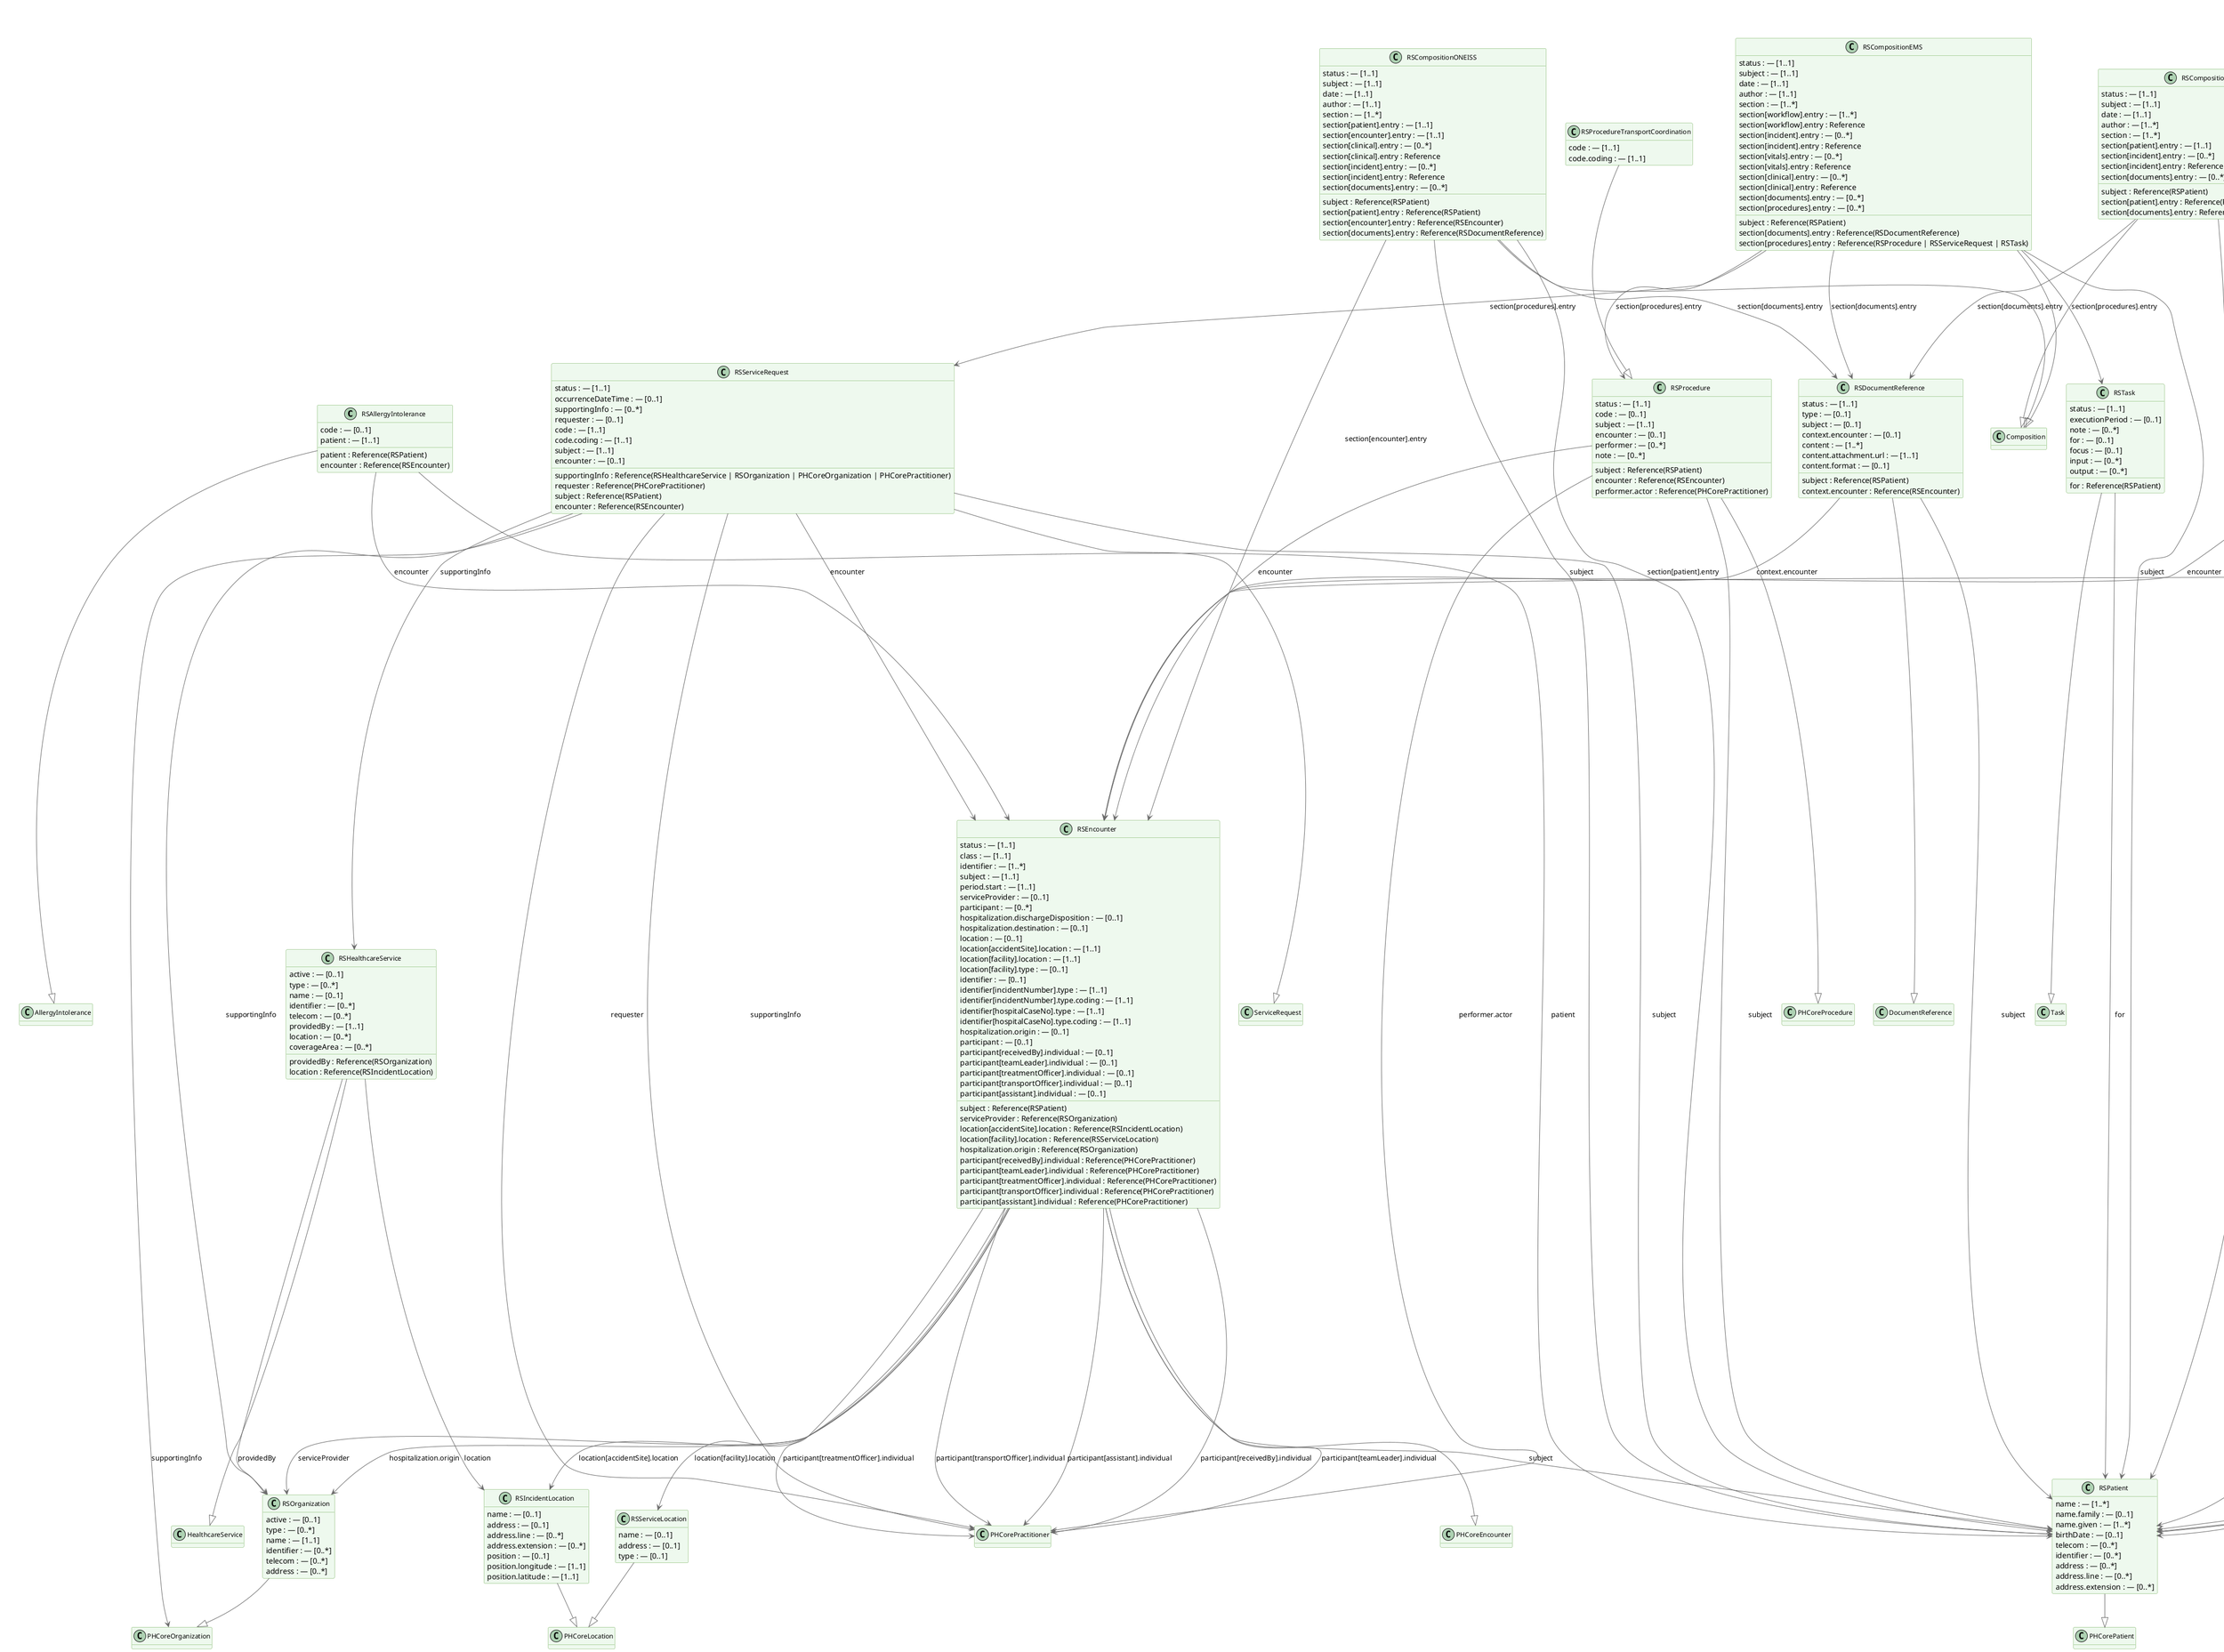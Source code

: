 @startuml
skinparam ClassFontName Arial
skinparam ClassFontSize 12
skinparam ClassAttributeIconSize 0
skinparam ClassBackgroundColor #EEF9EE
skinparam ClassBorderColor #6AA84F
skinparam ArrowColor #6A6A6A
skinparam ArrowThickness 1
hide empty methods
top to bottom direction

class "RSAllergyIntolerance" {
  code : — [0..1]
  patient : — [1..1]
  patient : Reference(RSPatient)
  encounter : Reference(RSEncounter)
}
class "AllergyIntolerance"
class "RSPatient" {
  name : — [1..*]
  name.family : — [0..1]
  name.given : — [1..*]
  birthDate : — [0..1]
  telecom : — [0..*]
  identifier : — [0..*]
  address : — [0..*]
  address.line : — [0..*]
  address.extension : — [0..*]
}
class "RSEncounter" {
  status : — [1..1]
  class : — [1..1]
  identifier : — [1..*]
  subject : — [1..1]
  subject : Reference(RSPatient)
  period.start : — [1..1]
  serviceProvider : — [0..1]
  serviceProvider : Reference(RSOrganization)
  participant : — [0..*]
  hospitalization.dischargeDisposition : — [0..1]
  hospitalization.destination : — [0..1]
  location : — [0..1]
  location[accidentSite].location : — [1..1]
  location[accidentSite].location : Reference(RSIncidentLocation)
  location[facility].location : — [1..1]
  location[facility].location : Reference(RSServiceLocation)
  location[facility].type : — [0..1]
  identifier : — [0..1]
  identifier[incidentNumber].type : — [1..1]
  identifier[incidentNumber].type.coding : — [1..1]
  identifier[hospitalCaseNo].type : — [1..1]
  identifier[hospitalCaseNo].type.coding : — [1..1]
  hospitalization.origin : — [0..1]
  hospitalization.origin : Reference(RSOrganization)
  participant : — [0..1]
  participant[receivedBy].individual : — [0..1]
  participant[receivedBy].individual : Reference(PHCorePractitioner)
  participant[teamLeader].individual : — [0..1]
  participant[teamLeader].individual : Reference(PHCorePractitioner)
  participant[treatmentOfficer].individual : — [0..1]
  participant[treatmentOfficer].individual : Reference(PHCorePractitioner)
  participant[transportOfficer].individual : — [0..1]
  participant[transportOfficer].individual : Reference(PHCorePractitioner)
  participant[assistant].individual : — [0..1]
  participant[assistant].individual : Reference(PHCorePractitioner)
}
class "RSCompositionEMS" {
  status : — [1..1]
  subject : — [1..1]
  subject : Reference(RSPatient)
  date : — [1..1]
  author : — [1..1]
  section : — [1..*]
  section[workflow].entry : — [1..*]
  section[workflow].entry : Reference
  section[incident].entry : — [0..*]
  section[incident].entry : Reference
  section[vitals].entry : — [0..*]
  section[vitals].entry : Reference
  section[clinical].entry : — [0..*]
  section[clinical].entry : Reference
  section[documents].entry : — [0..*]
  section[documents].entry : Reference(RSDocumentReference)
  section[procedures].entry : — [0..*]
  section[procedures].entry : Reference(RSProcedure | RSServiceRequest | RSTask)
}
class "Composition"
class "RSDocumentReference" {
  status : — [1..1]
  type : — [0..1]
  subject : — [0..1]
  subject : Reference(RSPatient)
  context.encounter : — [0..1]
  context.encounter : Reference(RSEncounter)
  content : — [1..*]
  content.attachment.url : — [1..1]
  content.format : — [0..1]
}
class "RSProcedure" {
  status : — [1..1]
  code : — [0..1]
  subject : — [1..1]
  subject : Reference(RSPatient)
  encounter : — [0..1]
  encounter : Reference(RSEncounter)
  performer : — [0..*]
  performer.actor : Reference(PHCorePractitioner)
  note : — [0..*]
}
class "RSServiceRequest" {
  status : — [1..1]
  occurrenceDateTime : — [0..1]
  supportingInfo : — [0..*]
  supportingInfo : Reference(RSHealthcareService | RSOrganization | PHCoreOrganization | PHCorePractitioner)
  requester : — [0..1]
  requester : Reference(PHCorePractitioner)
  code : — [1..1]
  code.coding : — [1..1]
  subject : — [1..1]
  subject : Reference(RSPatient)
  encounter : — [0..1]
  encounter : Reference(RSEncounter)
}
class "RSTask" {
  status : — [1..1]
  executionPeriod : — [0..1]
  note : — [0..*]
  for : — [0..1]
  for : Reference(RSPatient)
  focus : — [0..1]
  input : — [0..*]
  output : — [0..*]
}
class "RSBundleEMS" {
  type : — [1..1]
  entry : — [1..*]
  entry.resource : — [1..1]
  entry[composition].resource : RSCompositionEMS
  entry[patient].resource : RSPatient
  entry[encounter].resource : RSEncounter
  entry[location].resource : RSIncidentLocation
  entry[observationDateReceived].resource : rs
  entry[observationTimeEnroute].resource : rs
  entry[observationTimeOnScene].resource : rs
  entry[observationTimeDeparted].resource : rs
  entry[observationTimeHospitalArrival].resource : rs
  entry[observationTimeStationArrival].resource : rs
  entry[observationVitals].resource : rs
  entry[observationGCS].resource : rs
  entry[observationReportedComplaint].resource : rs
  entry[observationCallSource].resource : rs
  entry[observationVehicleUsed].resource : rs
  entry[observationRunReportComments].resource : rs
  entry[observationClinicalRemarks].resource : rs
  entry[document].resource : RSDocumentReference
  entry[task].resource : RSTask
  entry[serviceRequest].resource : RSServiceRequest
  entry[procedure].resource : RSProcedure
  entry[claim].resource : rs
}
class "Bundle"
class "RSCompositionONEISS" {
  status : — [1..1]
  subject : — [1..1]
  subject : Reference(RSPatient)
  date : — [1..1]
  author : — [1..1]
  section : — [1..*]
  section[patient].entry : — [1..1]
  section[patient].entry : Reference(RSPatient)
  section[encounter].entry : — [1..1]
  section[encounter].entry : Reference(RSEncounter)
  section[clinical].entry : — [0..*]
  section[clinical].entry : Reference
  section[incident].entry : — [0..*]
  section[incident].entry : Reference
  section[documents].entry : — [0..*]
  section[documents].entry : Reference(RSDocumentReference)
}
class "RSBundleONEISS" {
  type : — [1..1]
  entry : — [1..*]
  entry.resource : — [1..1]
  entry[composition].resource : RSCompositionONEISS
  entry[patient].resource : RSPatient
  entry[encounter].resource : RSEncounter
  entry[conditionInitial].resource : rs
  entry[conditionFinal].resource : rs
  entry[observationClinical].resource : rs
  entry[observationIncident].resource : rs
  entry[observationExternalCause].resource : rs
  entry[observationInjuries].resource : rs
  entry[observationExtentOfInjury].resource : rs
  entry[observationTransferredFromFacility].resource : rs
  entry[observationReferredByFacility].resource : rs
  entry[document].resource : RSDocumentReference
  entry[serviceRequest].resource : RSServiceRequest
  entry[procedure].resource : RSProcedure
}
class "RSCompositionPostCrash" {
  status : — [1..1]
  subject : — [1..1]
  subject : Reference(RSPatient)
  date : — [1..1]
  author : — [1..*]
  section : — [1..*]
  section[patient].entry : — [1..1]
  section[patient].entry : Reference(RSPatient)
  section[incident].entry : — [0..*]
  section[incident].entry : Reference
  section[documents].entry : — [0..*]
  section[documents].entry : Reference(RSDocumentReference)
}
class "RSBundlePostCrash" {
  type : — [1..1]
  entry : — [1..*]
  entry.resource : — [1..1]
  entry[composition].resource : RSCompositionPostCrash
  entry[patient].resource : RSPatient
  entry[encounter].resource : RSEncounter
  entry[observationPostCrash].resource : rs
  entry[document].resource : RSDocumentReference
}
class "RSClaim" {
  patient : — [1..1]
  patient : Reference(RSPatient)
  total : — [0..1]
}
class "Claim"
class "RSCondition" {
  subject : — [1..1]
  subject : Reference(RSPatient)
  encounter : — [0..1]
  encounter : Reference(RSEncounter)
  category : — [0..1]
  severity : — [0..1]
  code : — [0..1]
  code.coding[icd10Nature].system : — [0..1]
  code.coding[icd10Nature].display : — [0..1]
  code.coding[icd10ExternalCause].system : — [0..1]
  code.coding[icd10ExternalCause].display : — [0..1]
  code.coding[sct].system : — [0..1]
  code.coding[sct].display : — [0..1]
  code.text : — [0..1]
  onset[x] : — [0..1]
  abatement[x] : — [0..1]
  bodySite : — [0..*]
  evidence : — [0..*]
  note : — [0..*]
}
class "Condition"
class "DocumentReference"
class "PHCoreEncounter"
class "RSOrganization" {
  active : — [0..1]
  type : — [0..*]
  name : — [1..1]
  identifier : — [0..*]
  telecom : — [0..*]
  address : — [0..*]
}
class "RSIncidentLocation" {
  name : — [0..1]
  address : — [0..1]
  address.line : — [0..*]
  address.extension : — [0..*]
  position : — [0..1]
  position.longitude : — [1..1]
  position.latitude : — [1..1]
}
class "RSServiceLocation" {
  name : — [0..1]
  address : — [0..1]
  type : — [0..1]
}
class "PHCorePractitioner"
class "PHCoreLocation"
class "RSMedicationStatement" {
  medication[x] : — [1..1]
  subject : — [1..1]
  subject : Reference(RSPatient)
  effective[x] : — [0..1]
}
class "MedicationStatement"
class "RSObservation" {
  status : — [1..1]
  subject : — [1..1]
  subject : Reference(RSPatient)
  code : — [1..1]
  encounter : — [0..1]
  encounter : Reference(RSEncounter)
  effective[x] : — [0..1]
  performer : — [0..*]
  value[x] : — [0..1]
}
class "PHCoreObservation"
class "PHCoreOrganization"
class "RSHealthcareService" {
  active : — [0..1]
  type : — [0..*]
  name : — [0..1]
  identifier : — [0..*]
  telecom : — [0..*]
  providedBy : — [1..1]
  providedBy : Reference(RSOrganization)
  location : — [0..*]
  location : Reference(RSIncidentLocation)
  coverageArea : — [0..*]
}
class "HealthcareService"
class "PHCorePatient"
class "PHCoreProcedure"
class "RSProcedureTransportCoordination" {
  code : — [1..1]
  code.coding : — [1..1]
}
class "ServiceRequest"
class "Task"
class "Obs (RS profiles)" {
  "Road Safety Observation - Respiratory Rate" : Profile
  "Road Safety Observation - Pulse Rate" : Profile
  "Road Safety Observation - Blood Pressure" : Profile
  "Road Safety Observation - Body Temperature" : Profile
  "Road Safety Observation - Level of Consciousness (AVPU)" : Profile
  "Road Safety Observation - Pupils" : Profile
  "Road Safety Observation - Cyanosis" : Profile
  "Road Safety Observation - Glasgow Coma Scale" : Profile
  "Road Safety Observation - Respiratory Rhythm" : Profile
  "Road Safety Observation - Breath Sounds" : Profile
  "Road Safety Observation - Pulse Rhythm" : Profile
  "Road Safety Observation - Pulse Quality" : Profile
  "Road Safety Observation - Date/Time Received by EMS" : Profile
  "Road Safety Observation - Time Enroute" : Profile
  "Road Safety Observation - Time On Scene" : Profile
  "Road Safety Observation - Time Departed Scene" : Profile
  "Road Safety Observation - Time of Hospital Arrival" : Profile
  "Road Safety Observation - Time of Emergency Station Arrival" : Profile
  "Road Safety Observation - Date/Time of Injury" : Profile
  "Road Safety Observation - Injury Intent" : Profile
  "Road Safety Observation - Transport/Vehicular Accident (flag)" : Profile
  "Road Safety Observation - Mode of Transport to Facility" : Profile
  "Road Safety Observation - Triage Priority" : Profile
  "Road Safety Observation - Priority Level (Urgency)" : Profile
  "Road Safety Observation - Place of Occurrence" : Profile
  "Road Safety Observation - Activity at Time of Incident" : Profile
  "Road Safety Observation - Collision vs Non-Collision" : Profile
  "Road Safety Observation - Patient's Vehicle" : Profile
  "Road Safety Observation - Other Vehicle/Object Involved" : Profile
  "Road Safety Observation - Position of Patient" : Profile
  "Road Safety Observation - How Many Vehicles Involved" : Profile
  "Road Safety Observation - How Many Patients Involved" : Profile
  "Road Safety Observation - Collision Type" : Profile
  "Road Safety Observation - Presence of Traffic Investigator" : Profile
  "Road Safety Observation - Other Risk Factors" : Profile
  "Road Safety Observation - Safety Accessories" : Profile
  "Road Safety Observation - Reported Complaint" : Profile
  "Road Safety Observation - Call Source" : Profile
  "Road Safety Observation - External Cause: Bites/Stings" : Profile
  "Road Safety Observation - External Cause: Burns" : Profile
  "Road Safety Observation - External Cause: Chemical/Substance" : Profile
  "Road Safety Observation - External Cause: Contact with Sharp Object" : Profile
  "Road Safety Observation - External Cause: Drowning" : Profile
  "Road Safety Observation - External Cause: Exposure to Forces of Nature" : Profile
  "Road Safety Observation - External Cause: Fall" : Profile
  "Road Safety Observation - External Cause: Firecracker" : Profile
  "Road Safety Observation - External Cause: Gunshot" : Profile
  "Road Safety Observation - External Cause: Hanging/Strangulation" : Profile
  "Road Safety Observation - External Cause: Mauling/Assault" : Profile
  "Road Safety Observation - External Cause: Sexual Assault/Abuse/Rape (Alleged)" : Profile
  "Road Safety Observation - External Cause: Other" : Profile
  "Road Safety Observation - Extent of Injury" : Profile
  "Road Safety Observation - Transferred From Facility" : Profile
  "Road Safety Observation - Referred By Facility" : Profile
  "Road Safety Observation - Multiple Injuries?" : Profile
  "Road Safety Observation - Abrasion" : Profile
  "Road Safety Observation - Avulsion" : Profile
  "Road Safety Observation - Burn 1st Degree" : Profile
  "Road Safety Observation - Burn 2nd Degree" : Profile
  "Road Safety Observation - Burn 3rd Degree" : Profile
  "Road Safety Observation - Burn 4th Degree" : Profile
  "Road Safety Observation - Concussion" : Profile
  "Road Safety Observation - Contusion" : Profile
  "Road Safety Observation - Fracture (Closed)" : Profile
  "Road Safety Observation - Fracture (Open)" : Profile
  "Road Safety Observation - Open Wound" : Profile
  "Road Safety Observation - Traumatic Amputation" : Profile
  "Road Safety Observation - Other Specified Injury" : Profile
  "Road Safety Observation - Blood Alcohol Concentration" : Profile
  "Road Safety Observation - Condition of Patient" : Profile
  "Road Safety Observation - Outcome at Release" : Profile
  "Road Safety Observation - Outcome at Discharge" : Profile
  "Road Safety Observation - Status on Arrival" : Profile
  "Road Safety Observation - If Alive: Conscious/Unconscious" : Profile
  "Road Safety Observation - Vehicle Used" : Profile
  "Road Safety Observation - Clinical Remarks" : Profile
  "Road Safety Observation - Run Report Comments" : Profile
  "Road Safety Observation - Vehicle Condition" : Profile
  "Road Safety Observation - CCTV Available" : Profile
}

"RSAllergyIntolerance" --> "RSPatient" : patient
"RSAllergyIntolerance" --> "RSEncounter" : encounter
"RSCompositionEMS" --> "RSPatient" : subject
"RSCompositionEMS" --> "RSDocumentReference" : section[documents].entry
"RSCompositionEMS" --> "RSProcedure" : section[procedures].entry
"RSCompositionEMS" --> "RSServiceRequest" : section[procedures].entry
"RSCompositionEMS" --> "RSTask" : section[procedures].entry
"RSCompositionONEISS" --> "RSPatient" : subject
"RSCompositionONEISS" --> "RSPatient" : section[patient].entry
"RSCompositionONEISS" --> "RSEncounter" : section[encounter].entry
"RSCompositionONEISS" --> "RSDocumentReference" : section[documents].entry
"RSCompositionPostCrash" --> "RSPatient" : subject
"RSCompositionPostCrash" --> "RSPatient" : section[patient].entry
"RSCompositionPostCrash" --> "RSDocumentReference" : section[documents].entry
"RSClaim" --> "RSPatient" : patient
"RSCondition" --> "RSPatient" : subject
"RSCondition" --> "RSEncounter" : encounter
"RSDocumentReference" --> "RSPatient" : subject
"RSDocumentReference" --> "RSEncounter" : context.encounter
"RSEncounter" --> "RSPatient" : subject
"RSEncounter" --> "RSOrganization" : serviceProvider
"RSEncounter" --> "RSIncidentLocation" : location[accidentSite].location
"RSEncounter" --> "RSServiceLocation" : location[facility].location
"RSEncounter" --> "RSOrganization" : hospitalization.origin
"RSEncounter" --> "PHCorePractitioner" : participant[receivedBy].individual
"RSEncounter" --> "PHCorePractitioner" : participant[teamLeader].individual
"RSEncounter" --> "PHCorePractitioner" : participant[treatmentOfficer].individual
"RSEncounter" --> "PHCorePractitioner" : participant[transportOfficer].individual
"RSEncounter" --> "PHCorePractitioner" : participant[assistant].individual
"RSMedicationStatement" --> "RSPatient" : subject
"RSObservation" --> "RSPatient" : subject
"RSObservation" --> "RSEncounter" : encounter
"RSHealthcareService" --> "RSOrganization" : providedBy
"RSHealthcareService" --> "RSIncidentLocation" : location
"RSProcedure" --> "RSPatient" : subject
"RSProcedure" --> "RSEncounter" : encounter
"RSProcedure" --> "PHCorePractitioner" : performer.actor
"RSServiceRequest" --> "RSHealthcareService" : supportingInfo
"RSServiceRequest" --> "RSOrganization" : supportingInfo
"RSServiceRequest" --> "PHCoreOrganization" : supportingInfo
"RSServiceRequest" --> "PHCorePractitioner" : supportingInfo
"RSServiceRequest" --> "PHCorePractitioner" : requester
"RSServiceRequest" --> "RSPatient" : subject
"RSServiceRequest" --> "RSEncounter" : encounter
"RSTask" --> "RSPatient" : for
"RSObservation" --> "Obs (RS profiles)" : profiles
"RSAllergyIntolerance" --|> "AllergyIntolerance"
"RSCompositionEMS" --|> "Composition"
"RSBundleEMS" --|> "Bundle"
"RSCompositionONEISS" --|> "Composition"
"RSBundleONEISS" --|> "Bundle"
"RSCompositionPostCrash" --|> "Composition"
"RSBundlePostCrash" --|> "Bundle"
"RSClaim" --|> "Claim"
"RSCondition" --|> "Condition"
"RSDocumentReference" --|> "DocumentReference"
"RSEncounter" --|> "PHCoreEncounter"
"RSIncidentLocation" --|> "PHCoreLocation"
"RSServiceLocation" --|> "PHCoreLocation"
"RSMedicationStatement" --|> "MedicationStatement"
"RSObservation" --|> "PHCoreObservation"
"RSOrganization" --|> "PHCoreOrganization"
"RSHealthcareService" --|> "HealthcareService"
"RSPatient" --|> "PHCorePatient"
"RSProcedure" --|> "PHCoreProcedure"
"RSProcedureTransportCoordination" --|> "RSProcedure"
"RSServiceRequest" --|> "ServiceRequest"
"RSTask" --|> "Task"

@enduml